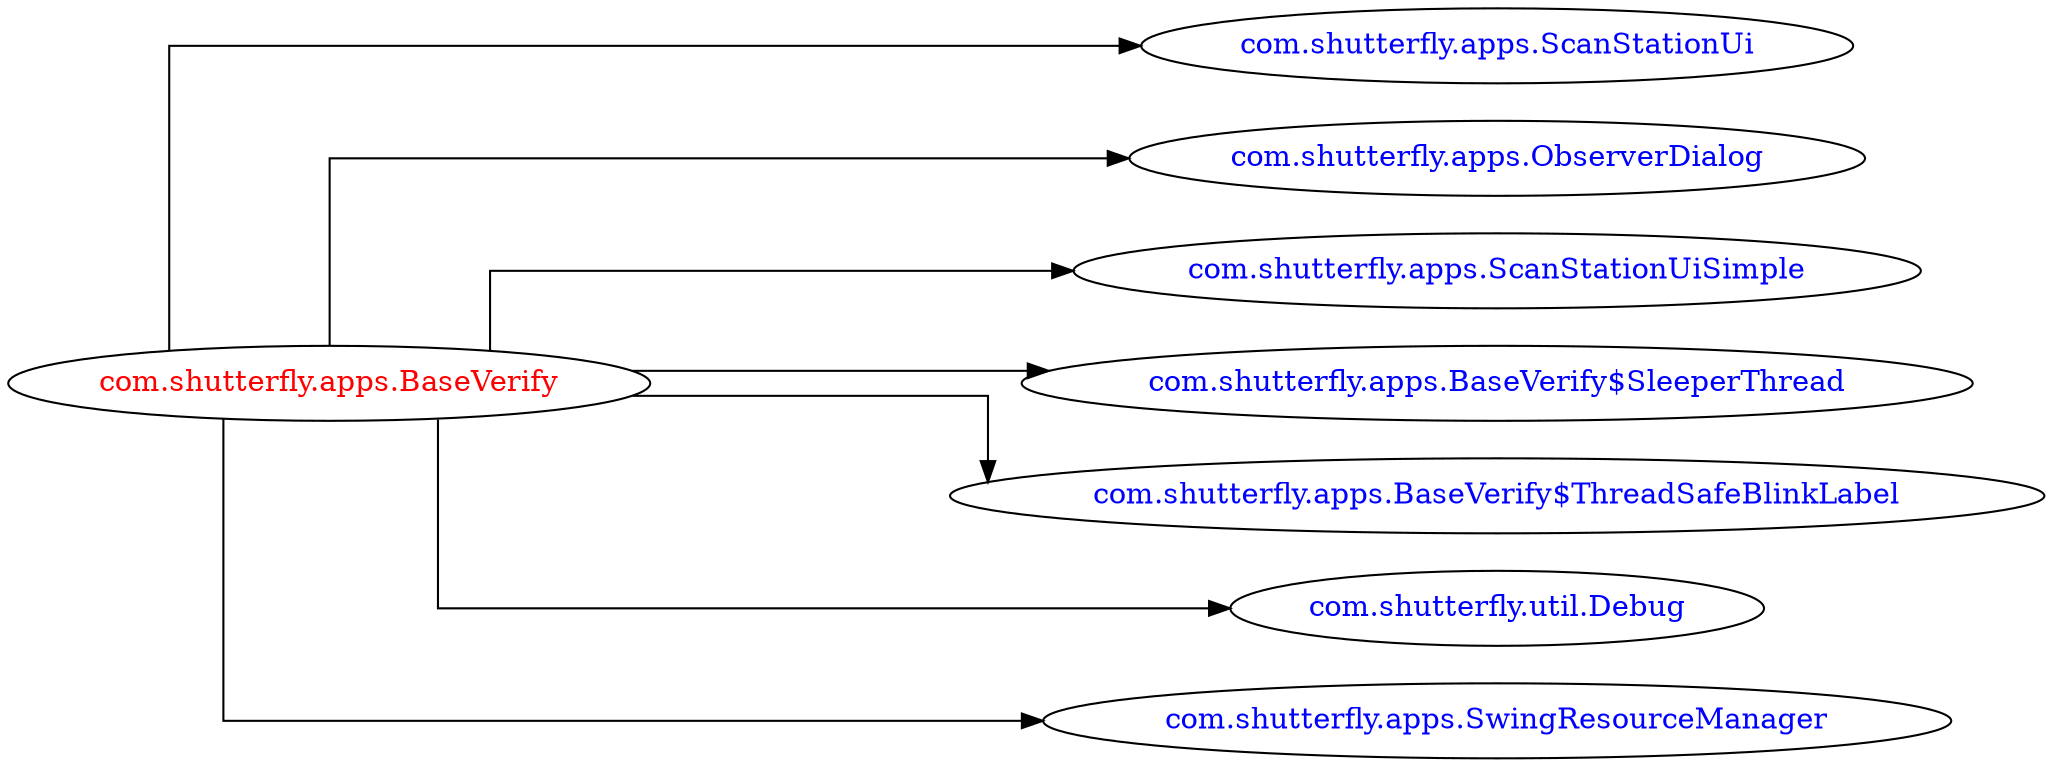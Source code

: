 digraph dependencyGraph {
 concentrate=true;
 ranksep="2.0";
 rankdir="LR"; 
 splines="ortho";
"com.shutterfly.apps.BaseVerify" [fontcolor="red"];
"com.shutterfly.apps.ScanStationUi" [ fontcolor="blue" ];
"com.shutterfly.apps.BaseVerify"->"com.shutterfly.apps.ScanStationUi";
"com.shutterfly.apps.ObserverDialog" [ fontcolor="blue" ];
"com.shutterfly.apps.BaseVerify"->"com.shutterfly.apps.ObserverDialog";
"com.shutterfly.apps.ScanStationUiSimple" [ fontcolor="blue" ];
"com.shutterfly.apps.BaseVerify"->"com.shutterfly.apps.ScanStationUiSimple";
"com.shutterfly.apps.BaseVerify$SleeperThread" [ fontcolor="blue" ];
"com.shutterfly.apps.BaseVerify"->"com.shutterfly.apps.BaseVerify$SleeperThread";
"com.shutterfly.apps.BaseVerify$ThreadSafeBlinkLabel" [ fontcolor="blue" ];
"com.shutterfly.apps.BaseVerify"->"com.shutterfly.apps.BaseVerify$ThreadSafeBlinkLabel";
"com.shutterfly.util.Debug" [ fontcolor="blue" ];
"com.shutterfly.apps.BaseVerify"->"com.shutterfly.util.Debug";
"com.shutterfly.apps.SwingResourceManager" [ fontcolor="blue" ];
"com.shutterfly.apps.BaseVerify"->"com.shutterfly.apps.SwingResourceManager";
}